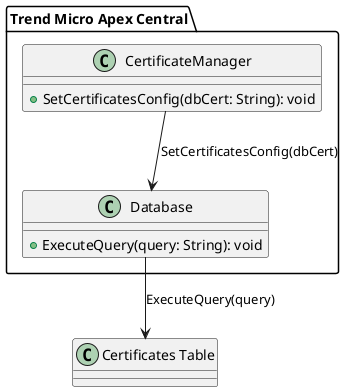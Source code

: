 @startuml "Test 3"
package "Trend Micro Apex Central" {
  class CertificateManager {
    +SetCertificatesConfig(dbCert: String): void
  }

  class Database {
    +ExecuteQuery(query: String): void
  }
}

CertificateManager --> Database : SetCertificatesConfig(dbCert)
Database --> "Certificates Table" : ExecuteQuery(query)
@enduml
